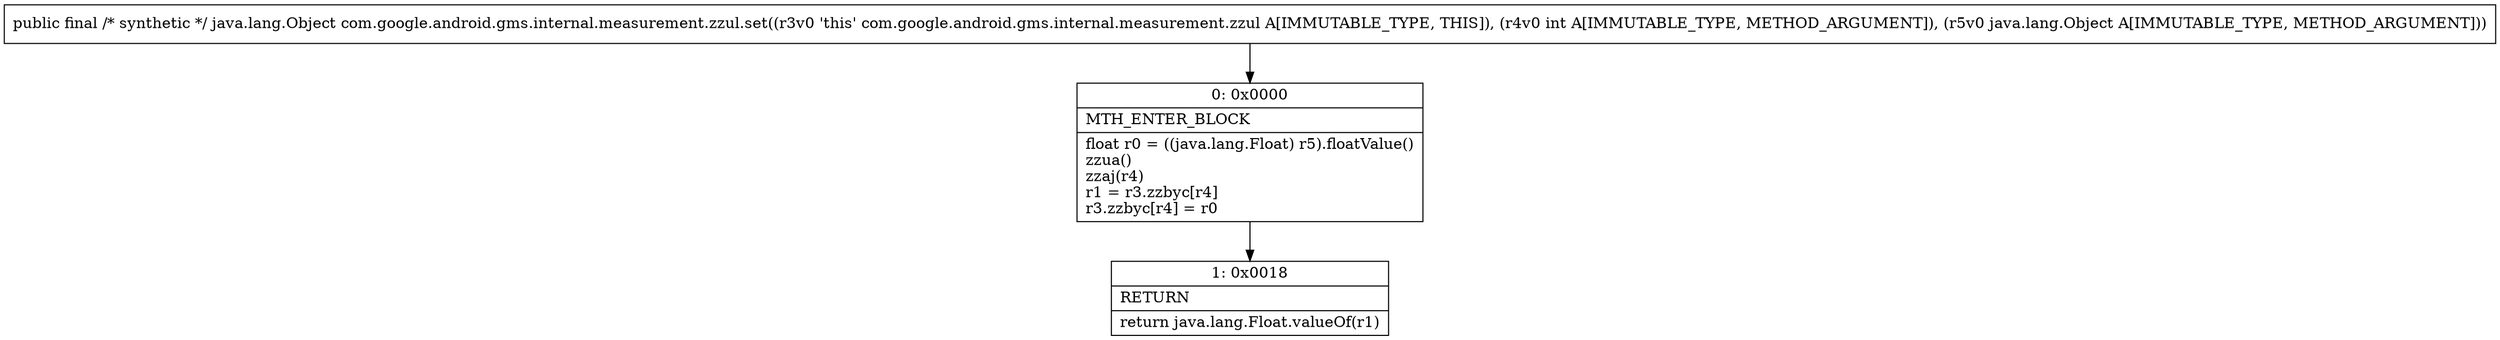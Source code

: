 digraph "CFG forcom.google.android.gms.internal.measurement.zzul.set(ILjava\/lang\/Object;)Ljava\/lang\/Object;" {
Node_0 [shape=record,label="{0\:\ 0x0000|MTH_ENTER_BLOCK\l|float r0 = ((java.lang.Float) r5).floatValue()\lzzua()\lzzaj(r4)\lr1 = r3.zzbyc[r4]\lr3.zzbyc[r4] = r0\l}"];
Node_1 [shape=record,label="{1\:\ 0x0018|RETURN\l|return java.lang.Float.valueOf(r1)\l}"];
MethodNode[shape=record,label="{public final \/* synthetic *\/ java.lang.Object com.google.android.gms.internal.measurement.zzul.set((r3v0 'this' com.google.android.gms.internal.measurement.zzul A[IMMUTABLE_TYPE, THIS]), (r4v0 int A[IMMUTABLE_TYPE, METHOD_ARGUMENT]), (r5v0 java.lang.Object A[IMMUTABLE_TYPE, METHOD_ARGUMENT])) }"];
MethodNode -> Node_0;
Node_0 -> Node_1;
}

